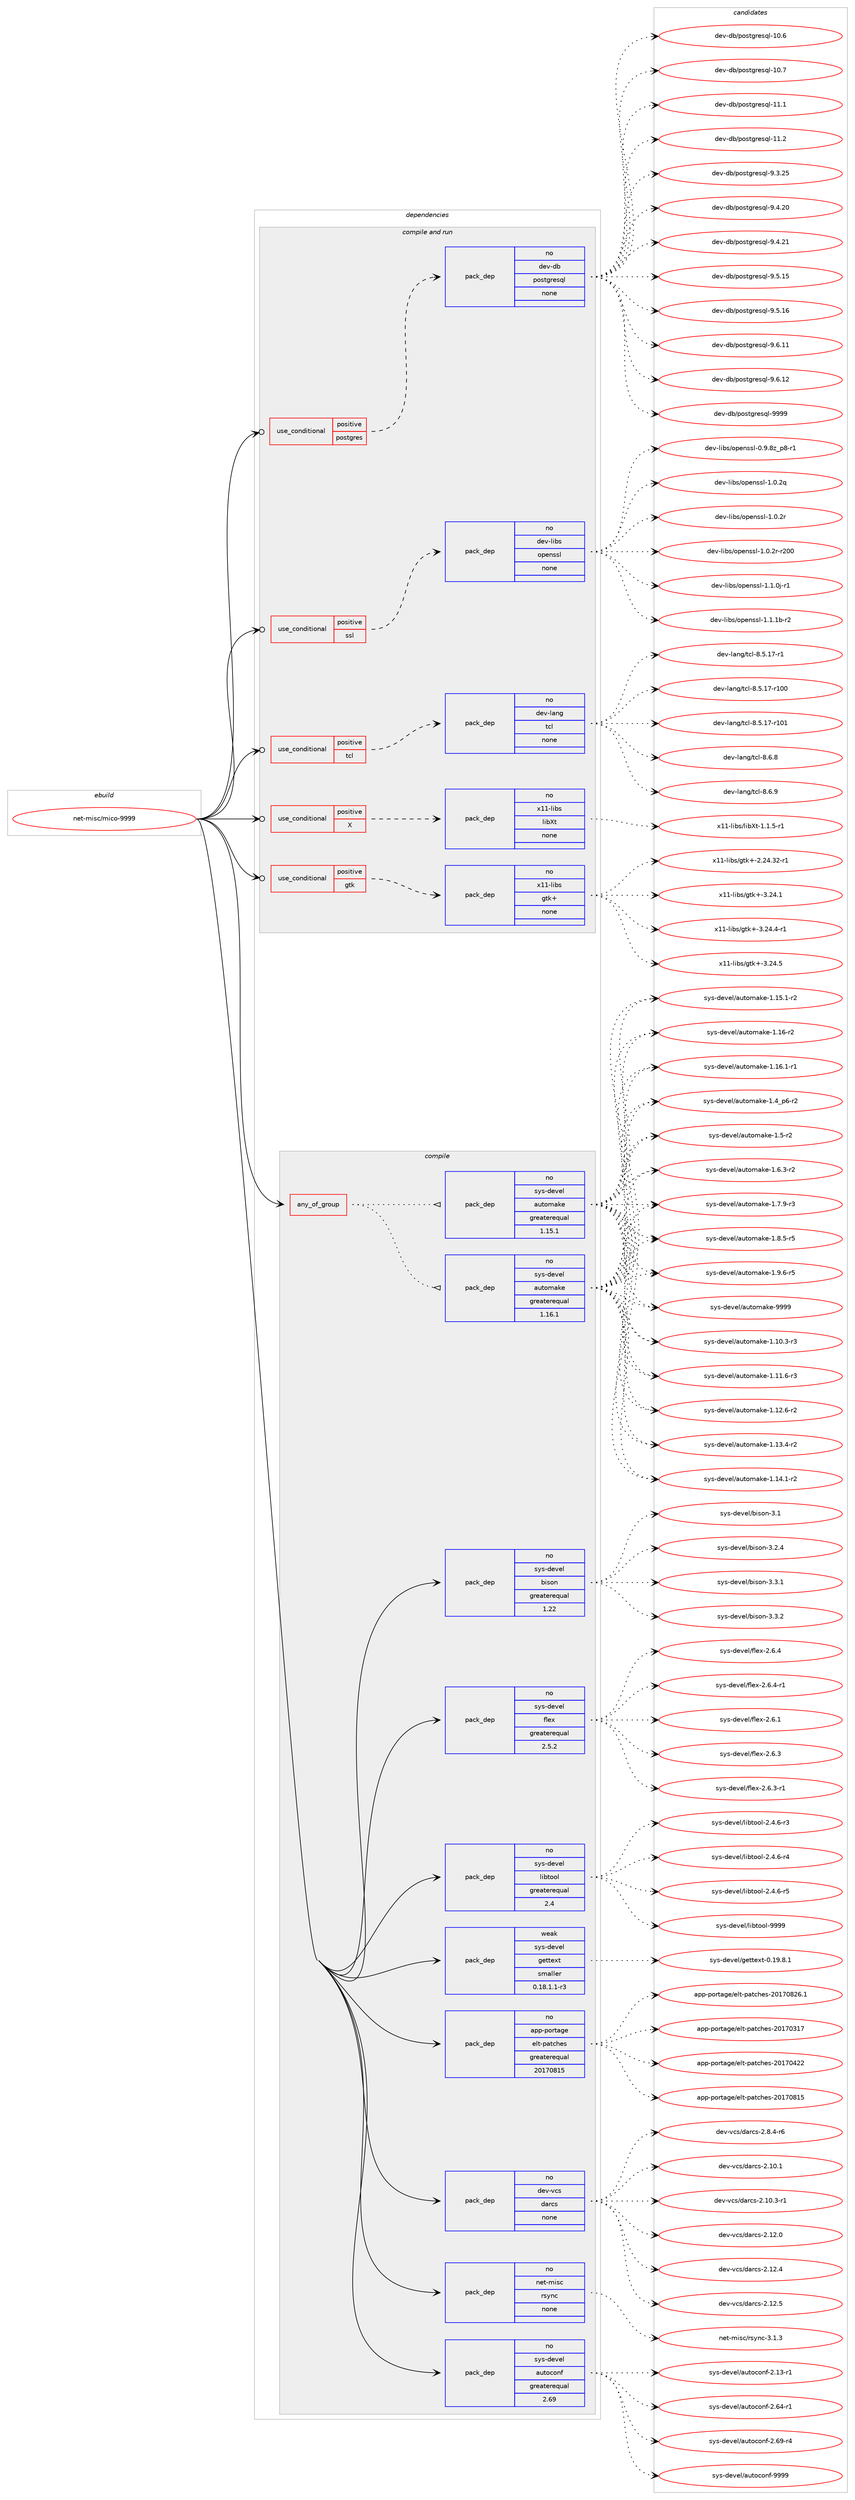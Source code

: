 digraph prolog {

# *************
# Graph options
# *************

newrank=true;
concentrate=true;
compound=true;
graph [rankdir=LR,fontname=Helvetica,fontsize=10,ranksep=1.5];#, ranksep=2.5, nodesep=0.2];
edge  [arrowhead=vee];
node  [fontname=Helvetica,fontsize=10];

# **********
# The ebuild
# **********

subgraph cluster_leftcol {
color=gray;
rank=same;
label=<<i>ebuild</i>>;
id [label="net-misc/mico-9999", color=red, width=4, href="../net-misc/mico-9999.svg"];
}

# ****************
# The dependencies
# ****************

subgraph cluster_midcol {
color=gray;
label=<<i>dependencies</i>>;
subgraph cluster_compile {
fillcolor="#eeeeee";
style=filled;
label=<<i>compile</i>>;
subgraph any26358 {
dependency1669115 [label=<<TABLE BORDER="0" CELLBORDER="1" CELLSPACING="0" CELLPADDING="4"><TR><TD CELLPADDING="10">any_of_group</TD></TR></TABLE>>, shape=none, color=red];subgraph pack1193342 {
dependency1669116 [label=<<TABLE BORDER="0" CELLBORDER="1" CELLSPACING="0" CELLPADDING="4" WIDTH="220"><TR><TD ROWSPAN="6" CELLPADDING="30">pack_dep</TD></TR><TR><TD WIDTH="110">no</TD></TR><TR><TD>sys-devel</TD></TR><TR><TD>automake</TD></TR><TR><TD>greaterequal</TD></TR><TR><TD>1.16.1</TD></TR></TABLE>>, shape=none, color=blue];
}
dependency1669115:e -> dependency1669116:w [weight=20,style="dotted",arrowhead="oinv"];
subgraph pack1193343 {
dependency1669117 [label=<<TABLE BORDER="0" CELLBORDER="1" CELLSPACING="0" CELLPADDING="4" WIDTH="220"><TR><TD ROWSPAN="6" CELLPADDING="30">pack_dep</TD></TR><TR><TD WIDTH="110">no</TD></TR><TR><TD>sys-devel</TD></TR><TR><TD>automake</TD></TR><TR><TD>greaterequal</TD></TR><TR><TD>1.15.1</TD></TR></TABLE>>, shape=none, color=blue];
}
dependency1669115:e -> dependency1669117:w [weight=20,style="dotted",arrowhead="oinv"];
}
id:e -> dependency1669115:w [weight=20,style="solid",arrowhead="vee"];
subgraph pack1193344 {
dependency1669118 [label=<<TABLE BORDER="0" CELLBORDER="1" CELLSPACING="0" CELLPADDING="4" WIDTH="220"><TR><TD ROWSPAN="6" CELLPADDING="30">pack_dep</TD></TR><TR><TD WIDTH="110">no</TD></TR><TR><TD>app-portage</TD></TR><TR><TD>elt-patches</TD></TR><TR><TD>greaterequal</TD></TR><TR><TD>20170815</TD></TR></TABLE>>, shape=none, color=blue];
}
id:e -> dependency1669118:w [weight=20,style="solid",arrowhead="vee"];
subgraph pack1193345 {
dependency1669119 [label=<<TABLE BORDER="0" CELLBORDER="1" CELLSPACING="0" CELLPADDING="4" WIDTH="220"><TR><TD ROWSPAN="6" CELLPADDING="30">pack_dep</TD></TR><TR><TD WIDTH="110">no</TD></TR><TR><TD>dev-vcs</TD></TR><TR><TD>darcs</TD></TR><TR><TD>none</TD></TR><TR><TD></TD></TR></TABLE>>, shape=none, color=blue];
}
id:e -> dependency1669119:w [weight=20,style="solid",arrowhead="vee"];
subgraph pack1193346 {
dependency1669120 [label=<<TABLE BORDER="0" CELLBORDER="1" CELLSPACING="0" CELLPADDING="4" WIDTH="220"><TR><TD ROWSPAN="6" CELLPADDING="30">pack_dep</TD></TR><TR><TD WIDTH="110">no</TD></TR><TR><TD>net-misc</TD></TR><TR><TD>rsync</TD></TR><TR><TD>none</TD></TR><TR><TD></TD></TR></TABLE>>, shape=none, color=blue];
}
id:e -> dependency1669120:w [weight=20,style="solid",arrowhead="vee"];
subgraph pack1193347 {
dependency1669121 [label=<<TABLE BORDER="0" CELLBORDER="1" CELLSPACING="0" CELLPADDING="4" WIDTH="220"><TR><TD ROWSPAN="6" CELLPADDING="30">pack_dep</TD></TR><TR><TD WIDTH="110">no</TD></TR><TR><TD>sys-devel</TD></TR><TR><TD>autoconf</TD></TR><TR><TD>greaterequal</TD></TR><TR><TD>2.69</TD></TR></TABLE>>, shape=none, color=blue];
}
id:e -> dependency1669121:w [weight=20,style="solid",arrowhead="vee"];
subgraph pack1193348 {
dependency1669122 [label=<<TABLE BORDER="0" CELLBORDER="1" CELLSPACING="0" CELLPADDING="4" WIDTH="220"><TR><TD ROWSPAN="6" CELLPADDING="30">pack_dep</TD></TR><TR><TD WIDTH="110">no</TD></TR><TR><TD>sys-devel</TD></TR><TR><TD>bison</TD></TR><TR><TD>greaterequal</TD></TR><TR><TD>1.22</TD></TR></TABLE>>, shape=none, color=blue];
}
id:e -> dependency1669122:w [weight=20,style="solid",arrowhead="vee"];
subgraph pack1193349 {
dependency1669123 [label=<<TABLE BORDER="0" CELLBORDER="1" CELLSPACING="0" CELLPADDING="4" WIDTH="220"><TR><TD ROWSPAN="6" CELLPADDING="30">pack_dep</TD></TR><TR><TD WIDTH="110">no</TD></TR><TR><TD>sys-devel</TD></TR><TR><TD>flex</TD></TR><TR><TD>greaterequal</TD></TR><TR><TD>2.5.2</TD></TR></TABLE>>, shape=none, color=blue];
}
id:e -> dependency1669123:w [weight=20,style="solid",arrowhead="vee"];
subgraph pack1193350 {
dependency1669124 [label=<<TABLE BORDER="0" CELLBORDER="1" CELLSPACING="0" CELLPADDING="4" WIDTH="220"><TR><TD ROWSPAN="6" CELLPADDING="30">pack_dep</TD></TR><TR><TD WIDTH="110">no</TD></TR><TR><TD>sys-devel</TD></TR><TR><TD>libtool</TD></TR><TR><TD>greaterequal</TD></TR><TR><TD>2.4</TD></TR></TABLE>>, shape=none, color=blue];
}
id:e -> dependency1669124:w [weight=20,style="solid",arrowhead="vee"];
subgraph pack1193351 {
dependency1669125 [label=<<TABLE BORDER="0" CELLBORDER="1" CELLSPACING="0" CELLPADDING="4" WIDTH="220"><TR><TD ROWSPAN="6" CELLPADDING="30">pack_dep</TD></TR><TR><TD WIDTH="110">weak</TD></TR><TR><TD>sys-devel</TD></TR><TR><TD>gettext</TD></TR><TR><TD>smaller</TD></TR><TR><TD>0.18.1.1-r3</TD></TR></TABLE>>, shape=none, color=blue];
}
id:e -> dependency1669125:w [weight=20,style="solid",arrowhead="vee"];
}
subgraph cluster_compileandrun {
fillcolor="#eeeeee";
style=filled;
label=<<i>compile and run</i>>;
subgraph cond448627 {
dependency1669126 [label=<<TABLE BORDER="0" CELLBORDER="1" CELLSPACING="0" CELLPADDING="4"><TR><TD ROWSPAN="3" CELLPADDING="10">use_conditional</TD></TR><TR><TD>positive</TD></TR><TR><TD>X</TD></TR></TABLE>>, shape=none, color=red];
subgraph pack1193352 {
dependency1669127 [label=<<TABLE BORDER="0" CELLBORDER="1" CELLSPACING="0" CELLPADDING="4" WIDTH="220"><TR><TD ROWSPAN="6" CELLPADDING="30">pack_dep</TD></TR><TR><TD WIDTH="110">no</TD></TR><TR><TD>x11-libs</TD></TR><TR><TD>libXt</TD></TR><TR><TD>none</TD></TR><TR><TD></TD></TR></TABLE>>, shape=none, color=blue];
}
dependency1669126:e -> dependency1669127:w [weight=20,style="dashed",arrowhead="vee"];
}
id:e -> dependency1669126:w [weight=20,style="solid",arrowhead="odotvee"];
subgraph cond448628 {
dependency1669128 [label=<<TABLE BORDER="0" CELLBORDER="1" CELLSPACING="0" CELLPADDING="4"><TR><TD ROWSPAN="3" CELLPADDING="10">use_conditional</TD></TR><TR><TD>positive</TD></TR><TR><TD>gtk</TD></TR></TABLE>>, shape=none, color=red];
subgraph pack1193353 {
dependency1669129 [label=<<TABLE BORDER="0" CELLBORDER="1" CELLSPACING="0" CELLPADDING="4" WIDTH="220"><TR><TD ROWSPAN="6" CELLPADDING="30">pack_dep</TD></TR><TR><TD WIDTH="110">no</TD></TR><TR><TD>x11-libs</TD></TR><TR><TD>gtk+</TD></TR><TR><TD>none</TD></TR><TR><TD></TD></TR></TABLE>>, shape=none, color=blue];
}
dependency1669128:e -> dependency1669129:w [weight=20,style="dashed",arrowhead="vee"];
}
id:e -> dependency1669128:w [weight=20,style="solid",arrowhead="odotvee"];
subgraph cond448629 {
dependency1669130 [label=<<TABLE BORDER="0" CELLBORDER="1" CELLSPACING="0" CELLPADDING="4"><TR><TD ROWSPAN="3" CELLPADDING="10">use_conditional</TD></TR><TR><TD>positive</TD></TR><TR><TD>postgres</TD></TR></TABLE>>, shape=none, color=red];
subgraph pack1193354 {
dependency1669131 [label=<<TABLE BORDER="0" CELLBORDER="1" CELLSPACING="0" CELLPADDING="4" WIDTH="220"><TR><TD ROWSPAN="6" CELLPADDING="30">pack_dep</TD></TR><TR><TD WIDTH="110">no</TD></TR><TR><TD>dev-db</TD></TR><TR><TD>postgresql</TD></TR><TR><TD>none</TD></TR><TR><TD></TD></TR></TABLE>>, shape=none, color=blue];
}
dependency1669130:e -> dependency1669131:w [weight=20,style="dashed",arrowhead="vee"];
}
id:e -> dependency1669130:w [weight=20,style="solid",arrowhead="odotvee"];
subgraph cond448630 {
dependency1669132 [label=<<TABLE BORDER="0" CELLBORDER="1" CELLSPACING="0" CELLPADDING="4"><TR><TD ROWSPAN="3" CELLPADDING="10">use_conditional</TD></TR><TR><TD>positive</TD></TR><TR><TD>ssl</TD></TR></TABLE>>, shape=none, color=red];
subgraph pack1193355 {
dependency1669133 [label=<<TABLE BORDER="0" CELLBORDER="1" CELLSPACING="0" CELLPADDING="4" WIDTH="220"><TR><TD ROWSPAN="6" CELLPADDING="30">pack_dep</TD></TR><TR><TD WIDTH="110">no</TD></TR><TR><TD>dev-libs</TD></TR><TR><TD>openssl</TD></TR><TR><TD>none</TD></TR><TR><TD></TD></TR></TABLE>>, shape=none, color=blue];
}
dependency1669132:e -> dependency1669133:w [weight=20,style="dashed",arrowhead="vee"];
}
id:e -> dependency1669132:w [weight=20,style="solid",arrowhead="odotvee"];
subgraph cond448631 {
dependency1669134 [label=<<TABLE BORDER="0" CELLBORDER="1" CELLSPACING="0" CELLPADDING="4"><TR><TD ROWSPAN="3" CELLPADDING="10">use_conditional</TD></TR><TR><TD>positive</TD></TR><TR><TD>tcl</TD></TR></TABLE>>, shape=none, color=red];
subgraph pack1193356 {
dependency1669135 [label=<<TABLE BORDER="0" CELLBORDER="1" CELLSPACING="0" CELLPADDING="4" WIDTH="220"><TR><TD ROWSPAN="6" CELLPADDING="30">pack_dep</TD></TR><TR><TD WIDTH="110">no</TD></TR><TR><TD>dev-lang</TD></TR><TR><TD>tcl</TD></TR><TR><TD>none</TD></TR><TR><TD></TD></TR></TABLE>>, shape=none, color=blue];
}
dependency1669134:e -> dependency1669135:w [weight=20,style="dashed",arrowhead="vee"];
}
id:e -> dependency1669134:w [weight=20,style="solid",arrowhead="odotvee"];
}
subgraph cluster_run {
fillcolor="#eeeeee";
style=filled;
label=<<i>run</i>>;
}
}

# **************
# The candidates
# **************

subgraph cluster_choices {
rank=same;
color=gray;
label=<<i>candidates</i>>;

subgraph choice1193342 {
color=black;
nodesep=1;
choice11512111545100101118101108479711711611110997107101454946494846514511451 [label="sys-devel/automake-1.10.3-r3", color=red, width=4,href="../sys-devel/automake-1.10.3-r3.svg"];
choice11512111545100101118101108479711711611110997107101454946494946544511451 [label="sys-devel/automake-1.11.6-r3", color=red, width=4,href="../sys-devel/automake-1.11.6-r3.svg"];
choice11512111545100101118101108479711711611110997107101454946495046544511450 [label="sys-devel/automake-1.12.6-r2", color=red, width=4,href="../sys-devel/automake-1.12.6-r2.svg"];
choice11512111545100101118101108479711711611110997107101454946495146524511450 [label="sys-devel/automake-1.13.4-r2", color=red, width=4,href="../sys-devel/automake-1.13.4-r2.svg"];
choice11512111545100101118101108479711711611110997107101454946495246494511450 [label="sys-devel/automake-1.14.1-r2", color=red, width=4,href="../sys-devel/automake-1.14.1-r2.svg"];
choice11512111545100101118101108479711711611110997107101454946495346494511450 [label="sys-devel/automake-1.15.1-r2", color=red, width=4,href="../sys-devel/automake-1.15.1-r2.svg"];
choice1151211154510010111810110847971171161111099710710145494649544511450 [label="sys-devel/automake-1.16-r2", color=red, width=4,href="../sys-devel/automake-1.16-r2.svg"];
choice11512111545100101118101108479711711611110997107101454946495446494511449 [label="sys-devel/automake-1.16.1-r1", color=red, width=4,href="../sys-devel/automake-1.16.1-r1.svg"];
choice115121115451001011181011084797117116111109971071014549465295112544511450 [label="sys-devel/automake-1.4_p6-r2", color=red, width=4,href="../sys-devel/automake-1.4_p6-r2.svg"];
choice11512111545100101118101108479711711611110997107101454946534511450 [label="sys-devel/automake-1.5-r2", color=red, width=4,href="../sys-devel/automake-1.5-r2.svg"];
choice115121115451001011181011084797117116111109971071014549465446514511450 [label="sys-devel/automake-1.6.3-r2", color=red, width=4,href="../sys-devel/automake-1.6.3-r2.svg"];
choice115121115451001011181011084797117116111109971071014549465546574511451 [label="sys-devel/automake-1.7.9-r3", color=red, width=4,href="../sys-devel/automake-1.7.9-r3.svg"];
choice115121115451001011181011084797117116111109971071014549465646534511453 [label="sys-devel/automake-1.8.5-r5", color=red, width=4,href="../sys-devel/automake-1.8.5-r5.svg"];
choice115121115451001011181011084797117116111109971071014549465746544511453 [label="sys-devel/automake-1.9.6-r5", color=red, width=4,href="../sys-devel/automake-1.9.6-r5.svg"];
choice115121115451001011181011084797117116111109971071014557575757 [label="sys-devel/automake-9999", color=red, width=4,href="../sys-devel/automake-9999.svg"];
dependency1669116:e -> choice11512111545100101118101108479711711611110997107101454946494846514511451:w [style=dotted,weight="100"];
dependency1669116:e -> choice11512111545100101118101108479711711611110997107101454946494946544511451:w [style=dotted,weight="100"];
dependency1669116:e -> choice11512111545100101118101108479711711611110997107101454946495046544511450:w [style=dotted,weight="100"];
dependency1669116:e -> choice11512111545100101118101108479711711611110997107101454946495146524511450:w [style=dotted,weight="100"];
dependency1669116:e -> choice11512111545100101118101108479711711611110997107101454946495246494511450:w [style=dotted,weight="100"];
dependency1669116:e -> choice11512111545100101118101108479711711611110997107101454946495346494511450:w [style=dotted,weight="100"];
dependency1669116:e -> choice1151211154510010111810110847971171161111099710710145494649544511450:w [style=dotted,weight="100"];
dependency1669116:e -> choice11512111545100101118101108479711711611110997107101454946495446494511449:w [style=dotted,weight="100"];
dependency1669116:e -> choice115121115451001011181011084797117116111109971071014549465295112544511450:w [style=dotted,weight="100"];
dependency1669116:e -> choice11512111545100101118101108479711711611110997107101454946534511450:w [style=dotted,weight="100"];
dependency1669116:e -> choice115121115451001011181011084797117116111109971071014549465446514511450:w [style=dotted,weight="100"];
dependency1669116:e -> choice115121115451001011181011084797117116111109971071014549465546574511451:w [style=dotted,weight="100"];
dependency1669116:e -> choice115121115451001011181011084797117116111109971071014549465646534511453:w [style=dotted,weight="100"];
dependency1669116:e -> choice115121115451001011181011084797117116111109971071014549465746544511453:w [style=dotted,weight="100"];
dependency1669116:e -> choice115121115451001011181011084797117116111109971071014557575757:w [style=dotted,weight="100"];
}
subgraph choice1193343 {
color=black;
nodesep=1;
choice11512111545100101118101108479711711611110997107101454946494846514511451 [label="sys-devel/automake-1.10.3-r3", color=red, width=4,href="../sys-devel/automake-1.10.3-r3.svg"];
choice11512111545100101118101108479711711611110997107101454946494946544511451 [label="sys-devel/automake-1.11.6-r3", color=red, width=4,href="../sys-devel/automake-1.11.6-r3.svg"];
choice11512111545100101118101108479711711611110997107101454946495046544511450 [label="sys-devel/automake-1.12.6-r2", color=red, width=4,href="../sys-devel/automake-1.12.6-r2.svg"];
choice11512111545100101118101108479711711611110997107101454946495146524511450 [label="sys-devel/automake-1.13.4-r2", color=red, width=4,href="../sys-devel/automake-1.13.4-r2.svg"];
choice11512111545100101118101108479711711611110997107101454946495246494511450 [label="sys-devel/automake-1.14.1-r2", color=red, width=4,href="../sys-devel/automake-1.14.1-r2.svg"];
choice11512111545100101118101108479711711611110997107101454946495346494511450 [label="sys-devel/automake-1.15.1-r2", color=red, width=4,href="../sys-devel/automake-1.15.1-r2.svg"];
choice1151211154510010111810110847971171161111099710710145494649544511450 [label="sys-devel/automake-1.16-r2", color=red, width=4,href="../sys-devel/automake-1.16-r2.svg"];
choice11512111545100101118101108479711711611110997107101454946495446494511449 [label="sys-devel/automake-1.16.1-r1", color=red, width=4,href="../sys-devel/automake-1.16.1-r1.svg"];
choice115121115451001011181011084797117116111109971071014549465295112544511450 [label="sys-devel/automake-1.4_p6-r2", color=red, width=4,href="../sys-devel/automake-1.4_p6-r2.svg"];
choice11512111545100101118101108479711711611110997107101454946534511450 [label="sys-devel/automake-1.5-r2", color=red, width=4,href="../sys-devel/automake-1.5-r2.svg"];
choice115121115451001011181011084797117116111109971071014549465446514511450 [label="sys-devel/automake-1.6.3-r2", color=red, width=4,href="../sys-devel/automake-1.6.3-r2.svg"];
choice115121115451001011181011084797117116111109971071014549465546574511451 [label="sys-devel/automake-1.7.9-r3", color=red, width=4,href="../sys-devel/automake-1.7.9-r3.svg"];
choice115121115451001011181011084797117116111109971071014549465646534511453 [label="sys-devel/automake-1.8.5-r5", color=red, width=4,href="../sys-devel/automake-1.8.5-r5.svg"];
choice115121115451001011181011084797117116111109971071014549465746544511453 [label="sys-devel/automake-1.9.6-r5", color=red, width=4,href="../sys-devel/automake-1.9.6-r5.svg"];
choice115121115451001011181011084797117116111109971071014557575757 [label="sys-devel/automake-9999", color=red, width=4,href="../sys-devel/automake-9999.svg"];
dependency1669117:e -> choice11512111545100101118101108479711711611110997107101454946494846514511451:w [style=dotted,weight="100"];
dependency1669117:e -> choice11512111545100101118101108479711711611110997107101454946494946544511451:w [style=dotted,weight="100"];
dependency1669117:e -> choice11512111545100101118101108479711711611110997107101454946495046544511450:w [style=dotted,weight="100"];
dependency1669117:e -> choice11512111545100101118101108479711711611110997107101454946495146524511450:w [style=dotted,weight="100"];
dependency1669117:e -> choice11512111545100101118101108479711711611110997107101454946495246494511450:w [style=dotted,weight="100"];
dependency1669117:e -> choice11512111545100101118101108479711711611110997107101454946495346494511450:w [style=dotted,weight="100"];
dependency1669117:e -> choice1151211154510010111810110847971171161111099710710145494649544511450:w [style=dotted,weight="100"];
dependency1669117:e -> choice11512111545100101118101108479711711611110997107101454946495446494511449:w [style=dotted,weight="100"];
dependency1669117:e -> choice115121115451001011181011084797117116111109971071014549465295112544511450:w [style=dotted,weight="100"];
dependency1669117:e -> choice11512111545100101118101108479711711611110997107101454946534511450:w [style=dotted,weight="100"];
dependency1669117:e -> choice115121115451001011181011084797117116111109971071014549465446514511450:w [style=dotted,weight="100"];
dependency1669117:e -> choice115121115451001011181011084797117116111109971071014549465546574511451:w [style=dotted,weight="100"];
dependency1669117:e -> choice115121115451001011181011084797117116111109971071014549465646534511453:w [style=dotted,weight="100"];
dependency1669117:e -> choice115121115451001011181011084797117116111109971071014549465746544511453:w [style=dotted,weight="100"];
dependency1669117:e -> choice115121115451001011181011084797117116111109971071014557575757:w [style=dotted,weight="100"];
}
subgraph choice1193344 {
color=black;
nodesep=1;
choice97112112451121111141169710310147101108116451129711699104101115455048495548514955 [label="app-portage/elt-patches-20170317", color=red, width=4,href="../app-portage/elt-patches-20170317.svg"];
choice97112112451121111141169710310147101108116451129711699104101115455048495548525050 [label="app-portage/elt-patches-20170422", color=red, width=4,href="../app-portage/elt-patches-20170422.svg"];
choice97112112451121111141169710310147101108116451129711699104101115455048495548564953 [label="app-portage/elt-patches-20170815", color=red, width=4,href="../app-portage/elt-patches-20170815.svg"];
choice971121124511211111411697103101471011081164511297116991041011154550484955485650544649 [label="app-portage/elt-patches-20170826.1", color=red, width=4,href="../app-portage/elt-patches-20170826.1.svg"];
dependency1669118:e -> choice97112112451121111141169710310147101108116451129711699104101115455048495548514955:w [style=dotted,weight="100"];
dependency1669118:e -> choice97112112451121111141169710310147101108116451129711699104101115455048495548525050:w [style=dotted,weight="100"];
dependency1669118:e -> choice97112112451121111141169710310147101108116451129711699104101115455048495548564953:w [style=dotted,weight="100"];
dependency1669118:e -> choice971121124511211111411697103101471011081164511297116991041011154550484955485650544649:w [style=dotted,weight="100"];
}
subgraph choice1193345 {
color=black;
nodesep=1;
choice100101118451189911547100971149911545504649484649 [label="dev-vcs/darcs-2.10.1", color=red, width=4,href="../dev-vcs/darcs-2.10.1.svg"];
choice1001011184511899115471009711499115455046494846514511449 [label="dev-vcs/darcs-2.10.3-r1", color=red, width=4,href="../dev-vcs/darcs-2.10.3-r1.svg"];
choice100101118451189911547100971149911545504649504648 [label="dev-vcs/darcs-2.12.0", color=red, width=4,href="../dev-vcs/darcs-2.12.0.svg"];
choice100101118451189911547100971149911545504649504652 [label="dev-vcs/darcs-2.12.4", color=red, width=4,href="../dev-vcs/darcs-2.12.4.svg"];
choice100101118451189911547100971149911545504649504653 [label="dev-vcs/darcs-2.12.5", color=red, width=4,href="../dev-vcs/darcs-2.12.5.svg"];
choice10010111845118991154710097114991154550465646524511454 [label="dev-vcs/darcs-2.8.4-r6", color=red, width=4,href="../dev-vcs/darcs-2.8.4-r6.svg"];
dependency1669119:e -> choice100101118451189911547100971149911545504649484649:w [style=dotted,weight="100"];
dependency1669119:e -> choice1001011184511899115471009711499115455046494846514511449:w [style=dotted,weight="100"];
dependency1669119:e -> choice100101118451189911547100971149911545504649504648:w [style=dotted,weight="100"];
dependency1669119:e -> choice100101118451189911547100971149911545504649504652:w [style=dotted,weight="100"];
dependency1669119:e -> choice100101118451189911547100971149911545504649504653:w [style=dotted,weight="100"];
dependency1669119:e -> choice10010111845118991154710097114991154550465646524511454:w [style=dotted,weight="100"];
}
subgraph choice1193346 {
color=black;
nodesep=1;
choice11010111645109105115994711411512111099455146494651 [label="net-misc/rsync-3.1.3", color=red, width=4,href="../net-misc/rsync-3.1.3.svg"];
dependency1669120:e -> choice11010111645109105115994711411512111099455146494651:w [style=dotted,weight="100"];
}
subgraph choice1193347 {
color=black;
nodesep=1;
choice1151211154510010111810110847971171161119911111010245504649514511449 [label="sys-devel/autoconf-2.13-r1", color=red, width=4,href="../sys-devel/autoconf-2.13-r1.svg"];
choice1151211154510010111810110847971171161119911111010245504654524511449 [label="sys-devel/autoconf-2.64-r1", color=red, width=4,href="../sys-devel/autoconf-2.64-r1.svg"];
choice1151211154510010111810110847971171161119911111010245504654574511452 [label="sys-devel/autoconf-2.69-r4", color=red, width=4,href="../sys-devel/autoconf-2.69-r4.svg"];
choice115121115451001011181011084797117116111991111101024557575757 [label="sys-devel/autoconf-9999", color=red, width=4,href="../sys-devel/autoconf-9999.svg"];
dependency1669121:e -> choice1151211154510010111810110847971171161119911111010245504649514511449:w [style=dotted,weight="100"];
dependency1669121:e -> choice1151211154510010111810110847971171161119911111010245504654524511449:w [style=dotted,weight="100"];
dependency1669121:e -> choice1151211154510010111810110847971171161119911111010245504654574511452:w [style=dotted,weight="100"];
dependency1669121:e -> choice115121115451001011181011084797117116111991111101024557575757:w [style=dotted,weight="100"];
}
subgraph choice1193348 {
color=black;
nodesep=1;
choice11512111545100101118101108479810511511111045514649 [label="sys-devel/bison-3.1", color=red, width=4,href="../sys-devel/bison-3.1.svg"];
choice115121115451001011181011084798105115111110455146504652 [label="sys-devel/bison-3.2.4", color=red, width=4,href="../sys-devel/bison-3.2.4.svg"];
choice115121115451001011181011084798105115111110455146514649 [label="sys-devel/bison-3.3.1", color=red, width=4,href="../sys-devel/bison-3.3.1.svg"];
choice115121115451001011181011084798105115111110455146514650 [label="sys-devel/bison-3.3.2", color=red, width=4,href="../sys-devel/bison-3.3.2.svg"];
dependency1669122:e -> choice11512111545100101118101108479810511511111045514649:w [style=dotted,weight="100"];
dependency1669122:e -> choice115121115451001011181011084798105115111110455146504652:w [style=dotted,weight="100"];
dependency1669122:e -> choice115121115451001011181011084798105115111110455146514649:w [style=dotted,weight="100"];
dependency1669122:e -> choice115121115451001011181011084798105115111110455146514650:w [style=dotted,weight="100"];
}
subgraph choice1193349 {
color=black;
nodesep=1;
choice1151211154510010111810110847102108101120455046544649 [label="sys-devel/flex-2.6.1", color=red, width=4,href="../sys-devel/flex-2.6.1.svg"];
choice1151211154510010111810110847102108101120455046544651 [label="sys-devel/flex-2.6.3", color=red, width=4,href="../sys-devel/flex-2.6.3.svg"];
choice11512111545100101118101108471021081011204550465446514511449 [label="sys-devel/flex-2.6.3-r1", color=red, width=4,href="../sys-devel/flex-2.6.3-r1.svg"];
choice1151211154510010111810110847102108101120455046544652 [label="sys-devel/flex-2.6.4", color=red, width=4,href="../sys-devel/flex-2.6.4.svg"];
choice11512111545100101118101108471021081011204550465446524511449 [label="sys-devel/flex-2.6.4-r1", color=red, width=4,href="../sys-devel/flex-2.6.4-r1.svg"];
dependency1669123:e -> choice1151211154510010111810110847102108101120455046544649:w [style=dotted,weight="100"];
dependency1669123:e -> choice1151211154510010111810110847102108101120455046544651:w [style=dotted,weight="100"];
dependency1669123:e -> choice11512111545100101118101108471021081011204550465446514511449:w [style=dotted,weight="100"];
dependency1669123:e -> choice1151211154510010111810110847102108101120455046544652:w [style=dotted,weight="100"];
dependency1669123:e -> choice11512111545100101118101108471021081011204550465446524511449:w [style=dotted,weight="100"];
}
subgraph choice1193350 {
color=black;
nodesep=1;
choice1151211154510010111810110847108105981161111111084550465246544511451 [label="sys-devel/libtool-2.4.6-r3", color=red, width=4,href="../sys-devel/libtool-2.4.6-r3.svg"];
choice1151211154510010111810110847108105981161111111084550465246544511452 [label="sys-devel/libtool-2.4.6-r4", color=red, width=4,href="../sys-devel/libtool-2.4.6-r4.svg"];
choice1151211154510010111810110847108105981161111111084550465246544511453 [label="sys-devel/libtool-2.4.6-r5", color=red, width=4,href="../sys-devel/libtool-2.4.6-r5.svg"];
choice1151211154510010111810110847108105981161111111084557575757 [label="sys-devel/libtool-9999", color=red, width=4,href="../sys-devel/libtool-9999.svg"];
dependency1669124:e -> choice1151211154510010111810110847108105981161111111084550465246544511451:w [style=dotted,weight="100"];
dependency1669124:e -> choice1151211154510010111810110847108105981161111111084550465246544511452:w [style=dotted,weight="100"];
dependency1669124:e -> choice1151211154510010111810110847108105981161111111084550465246544511453:w [style=dotted,weight="100"];
dependency1669124:e -> choice1151211154510010111810110847108105981161111111084557575757:w [style=dotted,weight="100"];
}
subgraph choice1193351 {
color=black;
nodesep=1;
choice1151211154510010111810110847103101116116101120116454846495746564649 [label="sys-devel/gettext-0.19.8.1", color=red, width=4,href="../sys-devel/gettext-0.19.8.1.svg"];
dependency1669125:e -> choice1151211154510010111810110847103101116116101120116454846495746564649:w [style=dotted,weight="100"];
}
subgraph choice1193352 {
color=black;
nodesep=1;
choice120494945108105981154710810598881164549464946534511449 [label="x11-libs/libXt-1.1.5-r1", color=red, width=4,href="../x11-libs/libXt-1.1.5-r1.svg"];
dependency1669127:e -> choice120494945108105981154710810598881164549464946534511449:w [style=dotted,weight="100"];
}
subgraph choice1193353 {
color=black;
nodesep=1;
choice12049494510810598115471031161074345504650524651504511449 [label="x11-libs/gtk+-2.24.32-r1", color=red, width=4,href="../x11-libs/gtk+-2.24.32-r1.svg"];
choice12049494510810598115471031161074345514650524649 [label="x11-libs/gtk+-3.24.1", color=red, width=4,href="../x11-libs/gtk+-3.24.1.svg"];
choice120494945108105981154710311610743455146505246524511449 [label="x11-libs/gtk+-3.24.4-r1", color=red, width=4,href="../x11-libs/gtk+-3.24.4-r1.svg"];
choice12049494510810598115471031161074345514650524653 [label="x11-libs/gtk+-3.24.5", color=red, width=4,href="../x11-libs/gtk+-3.24.5.svg"];
dependency1669129:e -> choice12049494510810598115471031161074345504650524651504511449:w [style=dotted,weight="100"];
dependency1669129:e -> choice12049494510810598115471031161074345514650524649:w [style=dotted,weight="100"];
dependency1669129:e -> choice120494945108105981154710311610743455146505246524511449:w [style=dotted,weight="100"];
dependency1669129:e -> choice12049494510810598115471031161074345514650524653:w [style=dotted,weight="100"];
}
subgraph choice1193354 {
color=black;
nodesep=1;
choice1001011184510098471121111151161031141011151131084549484654 [label="dev-db/postgresql-10.6", color=red, width=4,href="../dev-db/postgresql-10.6.svg"];
choice1001011184510098471121111151161031141011151131084549484655 [label="dev-db/postgresql-10.7", color=red, width=4,href="../dev-db/postgresql-10.7.svg"];
choice1001011184510098471121111151161031141011151131084549494649 [label="dev-db/postgresql-11.1", color=red, width=4,href="../dev-db/postgresql-11.1.svg"];
choice1001011184510098471121111151161031141011151131084549494650 [label="dev-db/postgresql-11.2", color=red, width=4,href="../dev-db/postgresql-11.2.svg"];
choice10010111845100984711211111511610311410111511310845574651465053 [label="dev-db/postgresql-9.3.25", color=red, width=4,href="../dev-db/postgresql-9.3.25.svg"];
choice10010111845100984711211111511610311410111511310845574652465048 [label="dev-db/postgresql-9.4.20", color=red, width=4,href="../dev-db/postgresql-9.4.20.svg"];
choice10010111845100984711211111511610311410111511310845574652465049 [label="dev-db/postgresql-9.4.21", color=red, width=4,href="../dev-db/postgresql-9.4.21.svg"];
choice10010111845100984711211111511610311410111511310845574653464953 [label="dev-db/postgresql-9.5.15", color=red, width=4,href="../dev-db/postgresql-9.5.15.svg"];
choice10010111845100984711211111511610311410111511310845574653464954 [label="dev-db/postgresql-9.5.16", color=red, width=4,href="../dev-db/postgresql-9.5.16.svg"];
choice10010111845100984711211111511610311410111511310845574654464949 [label="dev-db/postgresql-9.6.11", color=red, width=4,href="../dev-db/postgresql-9.6.11.svg"];
choice10010111845100984711211111511610311410111511310845574654464950 [label="dev-db/postgresql-9.6.12", color=red, width=4,href="../dev-db/postgresql-9.6.12.svg"];
choice1001011184510098471121111151161031141011151131084557575757 [label="dev-db/postgresql-9999", color=red, width=4,href="../dev-db/postgresql-9999.svg"];
dependency1669131:e -> choice1001011184510098471121111151161031141011151131084549484654:w [style=dotted,weight="100"];
dependency1669131:e -> choice1001011184510098471121111151161031141011151131084549484655:w [style=dotted,weight="100"];
dependency1669131:e -> choice1001011184510098471121111151161031141011151131084549494649:w [style=dotted,weight="100"];
dependency1669131:e -> choice1001011184510098471121111151161031141011151131084549494650:w [style=dotted,weight="100"];
dependency1669131:e -> choice10010111845100984711211111511610311410111511310845574651465053:w [style=dotted,weight="100"];
dependency1669131:e -> choice10010111845100984711211111511610311410111511310845574652465048:w [style=dotted,weight="100"];
dependency1669131:e -> choice10010111845100984711211111511610311410111511310845574652465049:w [style=dotted,weight="100"];
dependency1669131:e -> choice10010111845100984711211111511610311410111511310845574653464953:w [style=dotted,weight="100"];
dependency1669131:e -> choice10010111845100984711211111511610311410111511310845574653464954:w [style=dotted,weight="100"];
dependency1669131:e -> choice10010111845100984711211111511610311410111511310845574654464949:w [style=dotted,weight="100"];
dependency1669131:e -> choice10010111845100984711211111511610311410111511310845574654464950:w [style=dotted,weight="100"];
dependency1669131:e -> choice1001011184510098471121111151161031141011151131084557575757:w [style=dotted,weight="100"];
}
subgraph choice1193355 {
color=black;
nodesep=1;
choice10010111845108105981154711111210111011511510845484657465612295112564511449 [label="dev-libs/openssl-0.9.8z_p8-r1", color=red, width=4,href="../dev-libs/openssl-0.9.8z_p8-r1.svg"];
choice100101118451081059811547111112101110115115108454946484650113 [label="dev-libs/openssl-1.0.2q", color=red, width=4,href="../dev-libs/openssl-1.0.2q.svg"];
choice100101118451081059811547111112101110115115108454946484650114 [label="dev-libs/openssl-1.0.2r", color=red, width=4,href="../dev-libs/openssl-1.0.2r.svg"];
choice10010111845108105981154711111210111011511510845494648465011445114504848 [label="dev-libs/openssl-1.0.2r-r200", color=red, width=4,href="../dev-libs/openssl-1.0.2r-r200.svg"];
choice1001011184510810598115471111121011101151151084549464946481064511449 [label="dev-libs/openssl-1.1.0j-r1", color=red, width=4,href="../dev-libs/openssl-1.1.0j-r1.svg"];
choice100101118451081059811547111112101110115115108454946494649984511450 [label="dev-libs/openssl-1.1.1b-r2", color=red, width=4,href="../dev-libs/openssl-1.1.1b-r2.svg"];
dependency1669133:e -> choice10010111845108105981154711111210111011511510845484657465612295112564511449:w [style=dotted,weight="100"];
dependency1669133:e -> choice100101118451081059811547111112101110115115108454946484650113:w [style=dotted,weight="100"];
dependency1669133:e -> choice100101118451081059811547111112101110115115108454946484650114:w [style=dotted,weight="100"];
dependency1669133:e -> choice10010111845108105981154711111210111011511510845494648465011445114504848:w [style=dotted,weight="100"];
dependency1669133:e -> choice1001011184510810598115471111121011101151151084549464946481064511449:w [style=dotted,weight="100"];
dependency1669133:e -> choice100101118451081059811547111112101110115115108454946494649984511450:w [style=dotted,weight="100"];
}
subgraph choice1193356 {
color=black;
nodesep=1;
choice10010111845108971101034711699108455646534649554511449 [label="dev-lang/tcl-8.5.17-r1", color=red, width=4,href="../dev-lang/tcl-8.5.17-r1.svg"];
choice100101118451089711010347116991084556465346495545114494848 [label="dev-lang/tcl-8.5.17-r100", color=red, width=4,href="../dev-lang/tcl-8.5.17-r100.svg"];
choice100101118451089711010347116991084556465346495545114494849 [label="dev-lang/tcl-8.5.17-r101", color=red, width=4,href="../dev-lang/tcl-8.5.17-r101.svg"];
choice10010111845108971101034711699108455646544656 [label="dev-lang/tcl-8.6.8", color=red, width=4,href="../dev-lang/tcl-8.6.8.svg"];
choice10010111845108971101034711699108455646544657 [label="dev-lang/tcl-8.6.9", color=red, width=4,href="../dev-lang/tcl-8.6.9.svg"];
dependency1669135:e -> choice10010111845108971101034711699108455646534649554511449:w [style=dotted,weight="100"];
dependency1669135:e -> choice100101118451089711010347116991084556465346495545114494848:w [style=dotted,weight="100"];
dependency1669135:e -> choice100101118451089711010347116991084556465346495545114494849:w [style=dotted,weight="100"];
dependency1669135:e -> choice10010111845108971101034711699108455646544656:w [style=dotted,weight="100"];
dependency1669135:e -> choice10010111845108971101034711699108455646544657:w [style=dotted,weight="100"];
}
}

}
